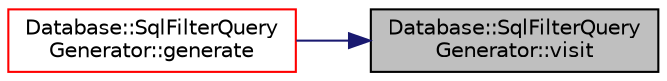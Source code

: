 digraph "Database::SqlFilterQueryGenerator::visit"
{
 // LATEX_PDF_SIZE
  edge [fontname="Helvetica",fontsize="10",labelfontname="Helvetica",labelfontsize="10"];
  node [fontname="Helvetica",fontsize="10",shape=record];
  rankdir="RL";
  Node1 [label="Database::SqlFilterQuery\lGenerator::visit",height=0.2,width=0.4,color="black", fillcolor="grey75", style="filled", fontcolor="black",tooltip=" "];
  Node1 -> Node2 [dir="back",color="midnightblue",fontsize="10",style="solid",fontname="Helvetica"];
  Node2 [label="Database::SqlFilterQuery\lGenerator::generate",height=0.2,width=0.4,color="red", fillcolor="white", style="filled",URL="$class_database_1_1_sql_filter_query_generator.html#a41b86be1876d22b283d495106b9bcf0c",tooltip=" "];
}

